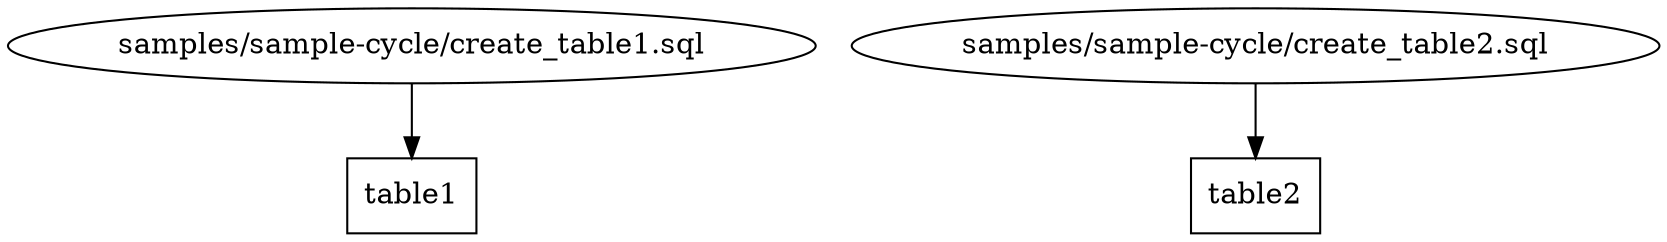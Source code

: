 digraph G {
0 [label="samples/sample-cycle/create_table1.sql", shape="", type=query];
1 [label="samples/sample-cycle/create_table2.sql", shape="", type=query];
2 [label=table1, shape=box, type=table];
3 [label=table2, shape=box, type=table];
0->2 ;
1->3 ;
}
